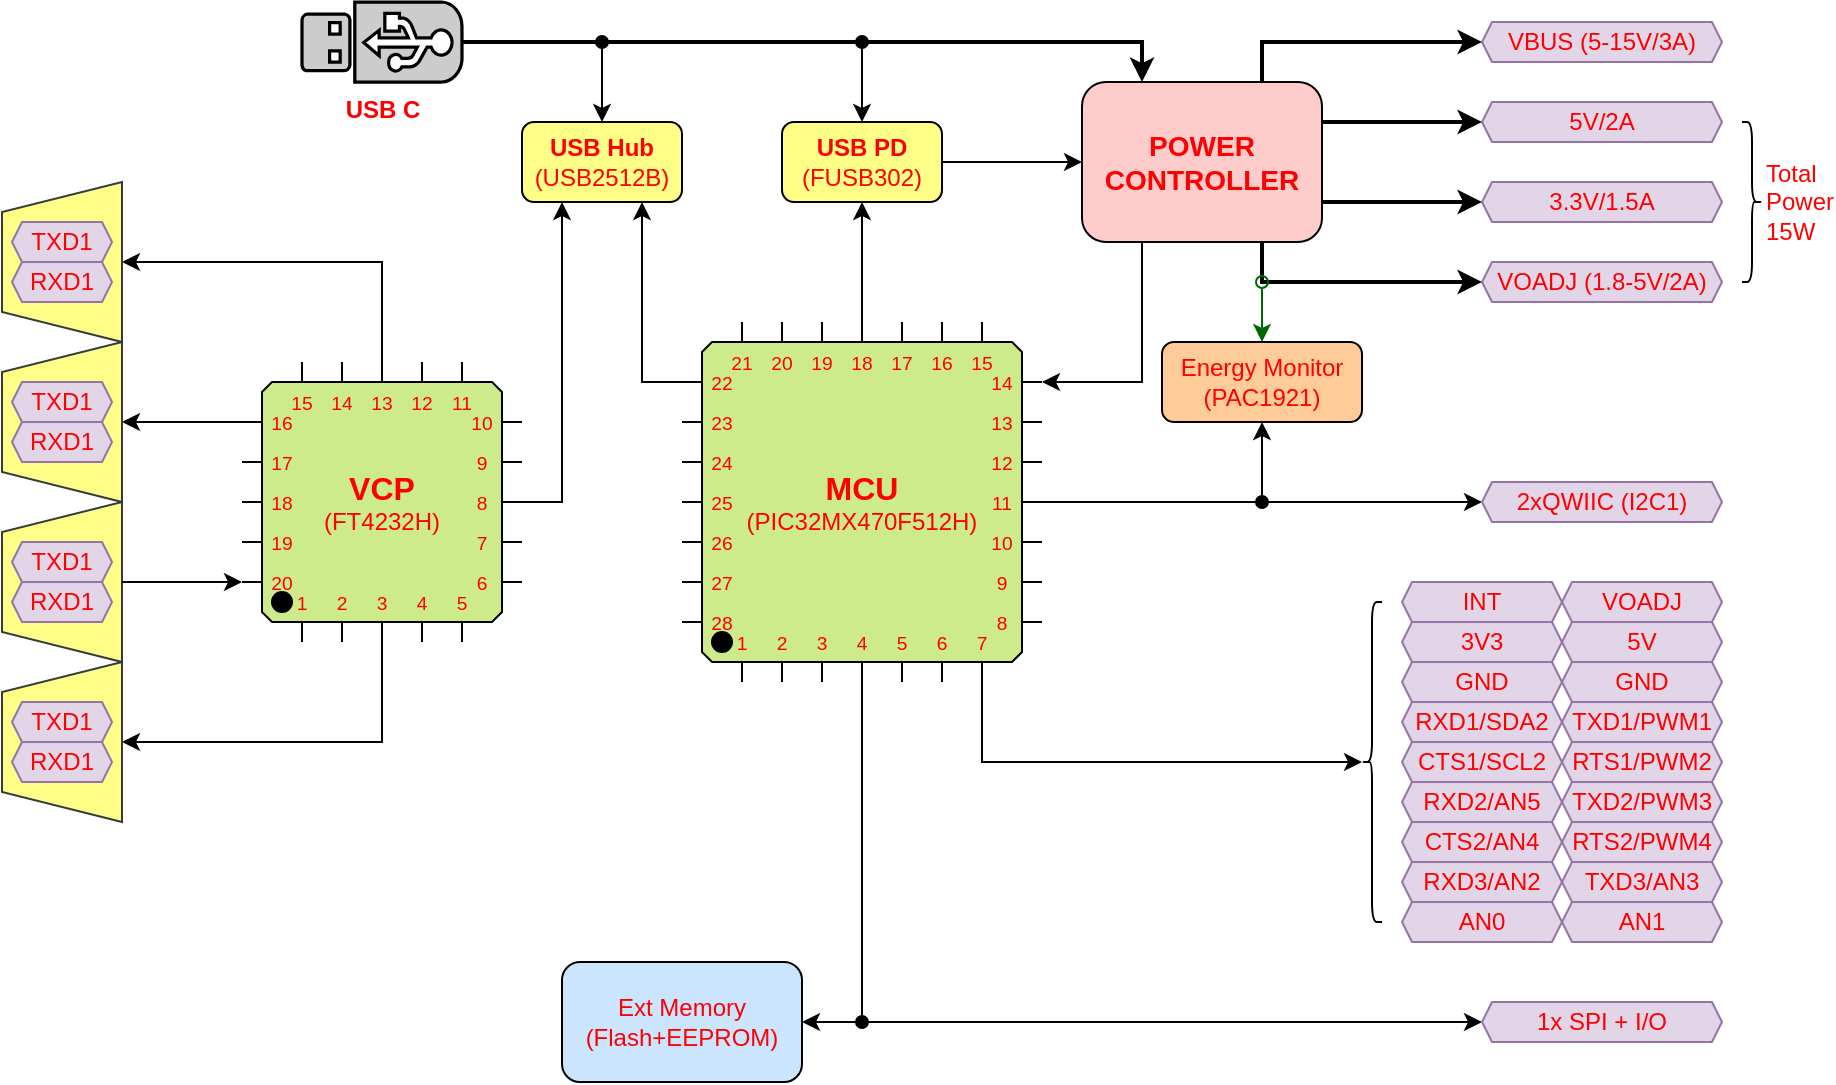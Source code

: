 <mxfile version="21.6.8" type="device" pages="3">
  <diagram name="System" id="qSGI5vX9T-Y0by__h5tI">
    <mxGraphModel dx="2403" dy="794" grid="1" gridSize="5" guides="1" tooltips="1" connect="1" arrows="1" fold="1" page="1" pageScale="1" pageWidth="1169" pageHeight="827" background="#FFFFFF" math="0" shadow="0">
      <root>
        <mxCell id="0" />
        <mxCell id="1" parent="0" />
        <mxCell id="D-X0glP6Ol_jUQsnSdeH-5" style="edgeStyle=orthogonalEdgeStyle;rounded=0;orthogonalLoop=1;jettySize=auto;html=1;entryX=0.25;entryY=0;entryDx=0;entryDy=0;endArrow=classic;endFill=1;fontColor=#FF0000;strokeColor=#000000;strokeWidth=2;" parent="1" source="D-X0glP6Ol_jUQsnSdeH-1" edge="1" target="D-X0glP6Ol_jUQsnSdeH-33">
          <mxGeometry relative="1" as="geometry">
            <mxPoint x="280" y="80" as="targetPoint" />
          </mxGeometry>
        </mxCell>
        <mxCell id="D-X0glP6Ol_jUQsnSdeH-1" value="&lt;b&gt;USB C&lt;/b&gt;" style="fontColor=#FF0000;verticalAlign=top;verticalLabelPosition=bottom;labelPosition=center;align=center;html=1;outlineConnect=0;fillColor=#CCCCCC;strokeColor=#000000;gradientColor=none;gradientDirection=north;strokeWidth=1;shape=mxgraph.networks.usb_stick;direction=north;" parent="1" vertex="1">
          <mxGeometry x="-50" width="80" height="40" as="geometry" />
        </mxCell>
        <mxCell id="D-X0glP6Ol_jUQsnSdeH-10" style="edgeStyle=orthogonalEdgeStyle;rounded=0;orthogonalLoop=1;jettySize=auto;html=1;endArrow=oval;endFill=1;startArrow=classic;startFill=1;exitX=0.5;exitY=0;exitDx=0;exitDy=0;fontColor=#FF0000;strokeColor=#000000;" parent="1" source="D-X0glP6Ol_jUQsnSdeH-2" edge="1">
          <mxGeometry relative="1" as="geometry">
            <mxPoint x="230" y="20" as="targetPoint" />
            <Array as="points">
              <mxPoint x="230" y="30" />
              <mxPoint x="230" y="30" />
            </Array>
          </mxGeometry>
        </mxCell>
        <mxCell id="hkyC3lDtfksnAy7wTGf_-2" style="edgeStyle=orthogonalEdgeStyle;rounded=0;orthogonalLoop=1;jettySize=auto;html=1;entryX=0;entryY=0.5;entryDx=0;entryDy=0;" edge="1" parent="1" source="D-X0glP6Ol_jUQsnSdeH-2" target="D-X0glP6Ol_jUQsnSdeH-33">
          <mxGeometry relative="1" as="geometry" />
        </mxCell>
        <mxCell id="D-X0glP6Ol_jUQsnSdeH-2" value="&lt;b&gt;&lt;font style=&quot;font-size: 12px;&quot;&gt;USB PD&lt;/font&gt;&lt;/b&gt;&lt;br&gt;(FUSB302)" style="rounded=1;whiteSpace=wrap;html=1;fillColor=#ffff88;strokeColor=#000000;fontColor=#FF0000;" parent="1" vertex="1">
          <mxGeometry x="190" y="60" width="80" height="40" as="geometry" />
        </mxCell>
        <mxCell id="cCiMPu_E323t5y1w9NLU-4" style="edgeStyle=orthogonalEdgeStyle;rounded=0;orthogonalLoop=1;jettySize=auto;html=1;exitX=0;exitY=0;exitDx=0;exitDy=30;exitPerimeter=0;entryX=0.75;entryY=1;entryDx=0;entryDy=0;" edge="1" parent="1" source="D-X0glP6Ol_jUQsnSdeH-14" target="hkyC3lDtfksnAy7wTGf_-1">
          <mxGeometry relative="1" as="geometry" />
        </mxCell>
        <mxCell id="cCiMPu_E323t5y1w9NLU-5" style="edgeStyle=orthogonalEdgeStyle;rounded=0;orthogonalLoop=1;jettySize=auto;html=1;" edge="1" parent="1" source="D-X0glP6Ol_jUQsnSdeH-14" target="D-X0glP6Ol_jUQsnSdeH-2">
          <mxGeometry relative="1" as="geometry" />
        </mxCell>
        <mxCell id="cCiMPu_E323t5y1w9NLU-7" style="edgeStyle=orthogonalEdgeStyle;rounded=0;orthogonalLoop=1;jettySize=auto;html=1;entryX=0;entryY=0.5;entryDx=0;entryDy=0;" edge="1" parent="1" source="D-X0glP6Ol_jUQsnSdeH-14" target="D-X0glP6Ol_jUQsnSdeH-48">
          <mxGeometry relative="1" as="geometry" />
        </mxCell>
        <mxCell id="cCiMPu_E323t5y1w9NLU-8" style="edgeStyle=orthogonalEdgeStyle;rounded=0;orthogonalLoop=1;jettySize=auto;html=1;exitX=0;exitY=1;exitDx=150;exitDy=0;exitPerimeter=0;" edge="1" parent="1" source="D-X0glP6Ol_jUQsnSdeH-14" target="D-X0glP6Ol_jUQsnSdeH-80">
          <mxGeometry relative="1" as="geometry" />
        </mxCell>
        <mxCell id="cCiMPu_E323t5y1w9NLU-9" style="edgeStyle=orthogonalEdgeStyle;rounded=0;orthogonalLoop=1;jettySize=auto;html=1;entryX=1;entryY=0.5;entryDx=0;entryDy=0;" edge="1" parent="1" source="D-X0glP6Ol_jUQsnSdeH-14" target="Pbp6uggkxGz0G7fpIY_b-1">
          <mxGeometry relative="1" as="geometry">
            <mxPoint x="285" y="510" as="targetPoint" />
            <Array as="points">
              <mxPoint x="230" y="510" />
            </Array>
          </mxGeometry>
        </mxCell>
        <mxCell id="D-X0glP6Ol_jUQsnSdeH-14" value="&lt;font style=&quot;&quot;&gt;&lt;b style=&quot;font-size: 16px;&quot;&gt;MCU&lt;/b&gt;&lt;br&gt;&lt;font style=&quot;font-size: 12px;&quot;&gt;(PIC32MX470F512H)&lt;/font&gt;&lt;br&gt;&lt;/font&gt;" style="shadow=0;dashed=0;align=center;html=1;strokeWidth=1;shape=mxgraph.electrical.logic_gates.qfp_ic;whiteSpace=wrap;labelNames=a,b,c,d,e,f,g,h,i,j,k,l,m,n,o,p,q,r,s,t,u,v,w,x,y,z,a1,b1,c1,d1,e1,f1,g1,h1,i1,j1,k1,l1,m1,n1;fillColor=#cdeb8b;strokeColor=#000000;fontColor=#FF0000;" parent="1" vertex="1">
          <mxGeometry x="140" y="160" width="180" height="180" as="geometry" />
        </mxCell>
        <mxCell id="D-X0glP6Ol_jUQsnSdeH-19" value="VBUS (5-15V/3A)" style="shape=hexagon;perimeter=hexagonPerimeter2;whiteSpace=wrap;html=1;fixedSize=1;size=5;strokeColor=#9673a6;fillColor=#e1d5e7;fontColor=#FF0000;" parent="1" vertex="1">
          <mxGeometry x="540" y="10" width="120" height="20" as="geometry" />
        </mxCell>
        <mxCell id="D-X0glP6Ol_jUQsnSdeH-20" value="5V/2A" style="shape=hexagon;perimeter=hexagonPerimeter2;whiteSpace=wrap;html=1;fixedSize=1;size=5;strokeColor=#9673a6;fillColor=#e1d5e7;fontColor=#FF0000;" parent="1" vertex="1">
          <mxGeometry x="540" y="50" width="120" height="20" as="geometry" />
        </mxCell>
        <mxCell id="D-X0glP6Ol_jUQsnSdeH-21" value="3.3V/1.5A" style="shape=hexagon;perimeter=hexagonPerimeter2;whiteSpace=wrap;html=1;fixedSize=1;size=5;strokeColor=#9673a6;fillColor=#e1d5e7;fontColor=#FF0000;" parent="1" vertex="1">
          <mxGeometry x="540" y="90" width="120" height="20" as="geometry" />
        </mxCell>
        <mxCell id="D-X0glP6Ol_jUQsnSdeH-22" value="VOADJ (1.8-5V/2A)" style="shape=hexagon;perimeter=hexagonPerimeter2;whiteSpace=wrap;html=1;fixedSize=1;size=5;strokeColor=#9673a6;fillColor=#e1d5e7;fontColor=#FF0000;" parent="1" vertex="1">
          <mxGeometry x="540" y="130" width="120" height="20" as="geometry" />
        </mxCell>
        <mxCell id="D-X0glP6Ol_jUQsnSdeH-35" style="edgeStyle=orthogonalEdgeStyle;rounded=0;orthogonalLoop=1;jettySize=auto;html=1;exitX=1;exitY=0.25;exitDx=0;exitDy=0;entryX=0;entryY=0.5;entryDx=0;entryDy=0;fontColor=#FF0000;strokeColor=#000000;strokeWidth=2;" parent="1" source="D-X0glP6Ol_jUQsnSdeH-33" target="D-X0glP6Ol_jUQsnSdeH-20" edge="1">
          <mxGeometry relative="1" as="geometry" />
        </mxCell>
        <mxCell id="D-X0glP6Ol_jUQsnSdeH-36" style="edgeStyle=orthogonalEdgeStyle;rounded=0;orthogonalLoop=1;jettySize=auto;html=1;exitX=1;exitY=0.75;exitDx=0;exitDy=0;entryX=0;entryY=0.5;entryDx=0;entryDy=0;fontColor=#FF0000;strokeColor=#000000;strokeWidth=2;" parent="1" source="D-X0glP6Ol_jUQsnSdeH-33" target="D-X0glP6Ol_jUQsnSdeH-21" edge="1">
          <mxGeometry relative="1" as="geometry" />
        </mxCell>
        <mxCell id="D-X0glP6Ol_jUQsnSdeH-40" style="edgeStyle=orthogonalEdgeStyle;rounded=0;orthogonalLoop=1;jettySize=auto;html=1;exitX=0.75;exitY=0;exitDx=0;exitDy=0;entryX=0;entryY=0.5;entryDx=0;entryDy=0;fontColor=#FF0000;strokeColor=#000000;strokeWidth=2;" parent="1" source="D-X0glP6Ol_jUQsnSdeH-33" target="D-X0glP6Ol_jUQsnSdeH-19" edge="1">
          <mxGeometry relative="1" as="geometry" />
        </mxCell>
        <mxCell id="D-X0glP6Ol_jUQsnSdeH-41" style="edgeStyle=orthogonalEdgeStyle;rounded=0;orthogonalLoop=1;jettySize=auto;html=1;exitX=0.75;exitY=1;exitDx=0;exitDy=0;entryX=0;entryY=0.5;entryDx=0;entryDy=0;fontColor=#FF0000;strokeColor=#000000;strokeWidth=2;" parent="1" source="D-X0glP6Ol_jUQsnSdeH-33" target="D-X0glP6Ol_jUQsnSdeH-22" edge="1">
          <mxGeometry relative="1" as="geometry" />
        </mxCell>
        <mxCell id="cCiMPu_E323t5y1w9NLU-6" style="edgeStyle=orthogonalEdgeStyle;rounded=0;orthogonalLoop=1;jettySize=auto;html=1;exitX=0.25;exitY=1;exitDx=0;exitDy=0;entryX=1;entryY=0;entryDx=0;entryDy=30;entryPerimeter=0;" edge="1" parent="1" source="D-X0glP6Ol_jUQsnSdeH-33" target="D-X0glP6Ol_jUQsnSdeH-14">
          <mxGeometry relative="1" as="geometry" />
        </mxCell>
        <mxCell id="D-X0glP6Ol_jUQsnSdeH-33" value="POWER CONTROLLER" style="rounded=1;whiteSpace=wrap;html=1;fillColor=#ffcccc;strokeColor=#000000;fontColor=#FF0000;fontSize=14;fontStyle=1" parent="1" vertex="1">
          <mxGeometry x="340" y="40" width="120" height="80" as="geometry" />
        </mxCell>
        <mxCell id="D-X0glP6Ol_jUQsnSdeH-39" value="Total Power 15W" style="shape=curlyBracket;whiteSpace=wrap;html=1;rounded=1;flipH=1;labelPosition=right;verticalLabelPosition=middle;align=left;verticalAlign=middle;strokeColor=#000000;fillColor=#e1d5e7;fontColor=#FF0000;" parent="1" vertex="1">
          <mxGeometry x="670" y="60" width="10" height="80" as="geometry" />
        </mxCell>
        <mxCell id="D-X0glP6Ol_jUQsnSdeH-48" value="2xQWIIC (I2C1)" style="shape=hexagon;perimeter=hexagonPerimeter2;whiteSpace=wrap;html=1;fixedSize=1;size=5;strokeColor=#9673a6;fillColor=#e1d5e7;fontColor=#FF0000;" parent="1" vertex="1">
          <mxGeometry x="540" y="240" width="120" height="20" as="geometry" />
        </mxCell>
        <mxCell id="D-X0glP6Ol_jUQsnSdeH-54" value="CTS1/SCL2" style="shape=hexagon;perimeter=hexagonPerimeter2;whiteSpace=wrap;html=1;fixedSize=1;size=5;strokeColor=#9673a6;fillColor=#e1d5e7;fontColor=#FF0000;" parent="1" vertex="1">
          <mxGeometry x="500" y="370" width="80" height="20" as="geometry" />
        </mxCell>
        <mxCell id="D-X0glP6Ol_jUQsnSdeH-55" value="RXD1/SDA2" style="shape=hexagon;perimeter=hexagonPerimeter2;whiteSpace=wrap;html=1;fixedSize=1;size=5;strokeColor=#9673a6;fillColor=#e1d5e7;fontColor=#FF0000;" parent="1" vertex="1">
          <mxGeometry x="500" y="350" width="80" height="20" as="geometry" />
        </mxCell>
        <mxCell id="D-X0glP6Ol_jUQsnSdeH-56" value="INT" style="shape=hexagon;perimeter=hexagonPerimeter2;whiteSpace=wrap;html=1;fixedSize=1;size=5;strokeColor=#9673a6;fillColor=#e1d5e7;fontColor=#FF0000;" parent="1" vertex="1">
          <mxGeometry x="500" y="290" width="80" height="20" as="geometry" />
        </mxCell>
        <mxCell id="D-X0glP6Ol_jUQsnSdeH-59" value="RXD2/AN5" style="shape=hexagon;perimeter=hexagonPerimeter2;whiteSpace=wrap;html=1;fixedSize=1;size=5;strokeColor=#9673a6;fillColor=#e1d5e7;fontColor=#FF0000;" parent="1" vertex="1">
          <mxGeometry x="500" y="390" width="80" height="20" as="geometry" />
        </mxCell>
        <mxCell id="D-X0glP6Ol_jUQsnSdeH-60" value="CTS2/AN4" style="shape=hexagon;perimeter=hexagonPerimeter2;whiteSpace=wrap;html=1;fixedSize=1;size=5;strokeColor=#9673a6;fillColor=#e1d5e7;fontColor=#FF0000;" parent="1" vertex="1">
          <mxGeometry x="500" y="410" width="80" height="20" as="geometry" />
        </mxCell>
        <mxCell id="D-X0glP6Ol_jUQsnSdeH-61" value="RXD3/AN2" style="shape=hexagon;perimeter=hexagonPerimeter2;whiteSpace=wrap;html=1;fixedSize=1;size=5;strokeColor=#9673a6;fillColor=#e1d5e7;fontColor=#FF0000;" parent="1" vertex="1">
          <mxGeometry x="500" y="430" width="80" height="20" as="geometry" />
        </mxCell>
        <mxCell id="D-X0glP6Ol_jUQsnSdeH-62" value="VOADJ" style="shape=hexagon;perimeter=hexagonPerimeter2;whiteSpace=wrap;html=1;fixedSize=1;size=5;strokeColor=#9673a6;fillColor=#e1d5e7;fontColor=#FF0000;" parent="1" vertex="1">
          <mxGeometry x="580" y="290" width="80" height="20" as="geometry" />
        </mxCell>
        <mxCell id="D-X0glP6Ol_jUQsnSdeH-63" value="5V" style="shape=hexagon;perimeter=hexagonPerimeter2;whiteSpace=wrap;html=1;fixedSize=1;size=5;strokeColor=#9673a6;fillColor=#e1d5e7;fontColor=#FF0000;" parent="1" vertex="1">
          <mxGeometry x="580" y="310" width="80" height="20" as="geometry" />
        </mxCell>
        <mxCell id="D-X0glP6Ol_jUQsnSdeH-64" value="GND" style="shape=hexagon;perimeter=hexagonPerimeter2;whiteSpace=wrap;html=1;fixedSize=1;size=5;strokeColor=#9673a6;fillColor=#e1d5e7;fontColor=#FF0000;" parent="1" vertex="1">
          <mxGeometry x="580" y="330" width="80" height="20" as="geometry" />
        </mxCell>
        <mxCell id="D-X0glP6Ol_jUQsnSdeH-65" value="TXD1/PWM1" style="shape=hexagon;perimeter=hexagonPerimeter2;whiteSpace=wrap;html=1;fixedSize=1;size=5;strokeColor=#9673a6;fillColor=#e1d5e7;fontColor=#FF0000;" parent="1" vertex="1">
          <mxGeometry x="580" y="350" width="80" height="20" as="geometry" />
        </mxCell>
        <mxCell id="D-X0glP6Ol_jUQsnSdeH-66" value="RTS1/PWM2" style="shape=hexagon;perimeter=hexagonPerimeter2;whiteSpace=wrap;html=1;fixedSize=1;size=5;strokeColor=#9673a6;fillColor=#e1d5e7;fontColor=#FF0000;" parent="1" vertex="1">
          <mxGeometry x="580" y="370" width="80" height="20" as="geometry" />
        </mxCell>
        <mxCell id="D-X0glP6Ol_jUQsnSdeH-70" value="3V3" style="shape=hexagon;perimeter=hexagonPerimeter2;whiteSpace=wrap;html=1;fixedSize=1;size=5;strokeColor=#9673a6;fillColor=#e1d5e7;fontColor=#FF0000;" parent="1" vertex="1">
          <mxGeometry x="500" y="310" width="80" height="20" as="geometry" />
        </mxCell>
        <mxCell id="D-X0glP6Ol_jUQsnSdeH-71" value="GND" style="shape=hexagon;perimeter=hexagonPerimeter2;whiteSpace=wrap;html=1;fixedSize=1;size=5;strokeColor=#9673a6;fillColor=#e1d5e7;fontColor=#FF0000;" parent="1" vertex="1">
          <mxGeometry x="500" y="330" width="80" height="20" as="geometry" />
        </mxCell>
        <mxCell id="D-X0glP6Ol_jUQsnSdeH-73" value="TXD2/PWM3" style="shape=hexagon;perimeter=hexagonPerimeter2;whiteSpace=wrap;html=1;fixedSize=1;size=5;strokeColor=#9673a6;fillColor=#e1d5e7;fontColor=#FF0000;" parent="1" vertex="1">
          <mxGeometry x="580" y="390" width="80" height="20" as="geometry" />
        </mxCell>
        <mxCell id="D-X0glP6Ol_jUQsnSdeH-74" value="RTS2/PWM4" style="shape=hexagon;perimeter=hexagonPerimeter2;whiteSpace=wrap;html=1;fixedSize=1;size=5;strokeColor=#9673a6;fillColor=#e1d5e7;fontColor=#FF0000;" parent="1" vertex="1">
          <mxGeometry x="580" y="410" width="80" height="20" as="geometry" />
        </mxCell>
        <mxCell id="D-X0glP6Ol_jUQsnSdeH-75" value="TXD3/AN3" style="shape=hexagon;perimeter=hexagonPerimeter2;whiteSpace=wrap;html=1;fixedSize=1;size=5;strokeColor=#9673a6;fillColor=#e1d5e7;fontColor=#FF0000;" parent="1" vertex="1">
          <mxGeometry x="580" y="430" width="80" height="20" as="geometry" />
        </mxCell>
        <mxCell id="D-X0glP6Ol_jUQsnSdeH-76" value="AN0" style="shape=hexagon;perimeter=hexagonPerimeter2;whiteSpace=wrap;html=1;fixedSize=1;size=5;strokeColor=#9673a6;fillColor=#e1d5e7;fontColor=#FF0000;" parent="1" vertex="1">
          <mxGeometry x="500" y="450" width="80" height="20" as="geometry" />
        </mxCell>
        <mxCell id="D-X0glP6Ol_jUQsnSdeH-77" value="AN1" style="shape=hexagon;perimeter=hexagonPerimeter2;whiteSpace=wrap;html=1;fixedSize=1;size=5;strokeColor=#9673a6;fillColor=#e1d5e7;fontColor=#FF0000;" parent="1" vertex="1">
          <mxGeometry x="580" y="450" width="80" height="20" as="geometry" />
        </mxCell>
        <mxCell id="D-X0glP6Ol_jUQsnSdeH-80" value="" style="shape=curlyBracket;whiteSpace=wrap;html=1;rounded=1;flipH=0;labelPosition=right;verticalLabelPosition=middle;align=left;verticalAlign=middle;fontColor=#FF0000;strokeColor=#000000;" parent="1" vertex="1">
          <mxGeometry x="480" y="300" width="10" height="160" as="geometry" />
        </mxCell>
        <mxCell id="D-X0glP6Ol_jUQsnSdeH-85" style="edgeStyle=orthogonalEdgeStyle;rounded=0;orthogonalLoop=1;jettySize=auto;html=1;endArrow=oval;endFill=1;startArrow=classic;startFill=1;fontColor=#FF0000;strokeColor=#000000;" parent="1" source="D-X0glP6Ol_jUQsnSdeH-84" edge="1">
          <mxGeometry relative="1" as="geometry">
            <mxPoint x="430" y="250" as="targetPoint" />
          </mxGeometry>
        </mxCell>
        <mxCell id="D-X0glP6Ol_jUQsnSdeH-86" style="edgeStyle=orthogonalEdgeStyle;rounded=0;orthogonalLoop=1;jettySize=auto;html=1;exitX=0.5;exitY=0;exitDx=0;exitDy=0;endArrow=oval;endFill=0;startArrow=classic;startFill=1;fontColor=#FF0000;strokeColor=#006600;" parent="1" source="D-X0glP6Ol_jUQsnSdeH-84" edge="1">
          <mxGeometry relative="1" as="geometry">
            <mxPoint x="430" y="140" as="targetPoint" />
            <Array as="points">
              <mxPoint x="430" y="140" />
            </Array>
          </mxGeometry>
        </mxCell>
        <mxCell id="D-X0glP6Ol_jUQsnSdeH-84" value="Energy Monitor&lt;br&gt;(PAC1921)" style="rounded=1;whiteSpace=wrap;html=1;fillColor=#ffcc99;strokeColor=#000000;fontColor=#FF0000;" parent="1" vertex="1">
          <mxGeometry x="380" y="170" width="100" height="40" as="geometry" />
        </mxCell>
        <mxCell id="Pbp6uggkxGz0G7fpIY_b-1" value="Ext Memory&lt;br&gt;(Flash+EEPROM)" style="rounded=1;whiteSpace=wrap;html=1;fillColor=#cce5ff;strokeColor=#000000;fontColor=#FF0000;" parent="1" vertex="1">
          <mxGeometry x="80" y="480" width="120" height="60" as="geometry" />
        </mxCell>
        <mxCell id="Pbp6uggkxGz0G7fpIY_b-4" style="edgeStyle=orthogonalEdgeStyle;rounded=0;orthogonalLoop=1;jettySize=auto;html=1;strokeColor=#000000;startArrow=classic;startFill=1;endArrow=oval;endFill=1;" parent="1" source="Pbp6uggkxGz0G7fpIY_b-2" edge="1">
          <mxGeometry relative="1" as="geometry">
            <mxPoint x="230" y="510" as="targetPoint" />
          </mxGeometry>
        </mxCell>
        <mxCell id="Pbp6uggkxGz0G7fpIY_b-2" value="1x SPI + I/O" style="shape=hexagon;perimeter=hexagonPerimeter2;whiteSpace=wrap;html=1;fixedSize=1;size=5;strokeColor=#9673a6;fillColor=#e1d5e7;fontColor=#FF0000;" parent="1" vertex="1">
          <mxGeometry x="540" y="500" width="120" height="20" as="geometry" />
        </mxCell>
        <mxCell id="hkyC3lDtfksnAy7wTGf_-3" style="edgeStyle=orthogonalEdgeStyle;rounded=0;orthogonalLoop=1;jettySize=auto;html=1;startArrow=classic;startFill=1;endArrow=oval;endFill=1;" edge="1" parent="1" source="hkyC3lDtfksnAy7wTGf_-1">
          <mxGeometry relative="1" as="geometry">
            <mxPoint x="100" y="20" as="targetPoint" />
          </mxGeometry>
        </mxCell>
        <mxCell id="hkyC3lDtfksnAy7wTGf_-1" value="&lt;b&gt;USB Hub&lt;/b&gt;&lt;br&gt;(USB2512B)" style="rounded=1;whiteSpace=wrap;html=1;fillColor=#ffff88;strokeColor=#000000;fontColor=#FF0000;" vertex="1" parent="1">
          <mxGeometry x="60" y="60" width="80" height="40" as="geometry" />
        </mxCell>
        <mxCell id="cCiMPu_E323t5y1w9NLU-29" style="edgeStyle=orthogonalEdgeStyle;rounded=0;orthogonalLoop=1;jettySize=auto;html=1;entryX=0.25;entryY=1;entryDx=0;entryDy=0;" edge="1" parent="1" source="hkyC3lDtfksnAy7wTGf_-5" target="hkyC3lDtfksnAy7wTGf_-1">
          <mxGeometry relative="1" as="geometry">
            <Array as="points">
              <mxPoint x="80" y="250" />
            </Array>
          </mxGeometry>
        </mxCell>
        <mxCell id="cCiMPu_E323t5y1w9NLU-31" style="edgeStyle=orthogonalEdgeStyle;rounded=0;orthogonalLoop=1;jettySize=auto;html=1;exitX=0;exitY=0;exitDx=0;exitDy=30;exitPerimeter=0;entryX=0.5;entryY=1;entryDx=0;entryDy=0;" edge="1" parent="1" source="hkyC3lDtfksnAy7wTGf_-5" target="cCiMPu_E323t5y1w9NLU-18">
          <mxGeometry relative="1" as="geometry" />
        </mxCell>
        <mxCell id="cCiMPu_E323t5y1w9NLU-32" style="edgeStyle=orthogonalEdgeStyle;rounded=0;orthogonalLoop=1;jettySize=auto;html=1;exitX=0;exitY=0;exitDx=70;exitDy=0;exitPerimeter=0;entryX=0.5;entryY=1;entryDx=0;entryDy=0;" edge="1" parent="1" source="hkyC3lDtfksnAy7wTGf_-5" target="cCiMPu_E323t5y1w9NLU-14">
          <mxGeometry relative="1" as="geometry" />
        </mxCell>
        <mxCell id="cCiMPu_E323t5y1w9NLU-33" style="edgeStyle=orthogonalEdgeStyle;rounded=0;orthogonalLoop=1;jettySize=auto;html=1;exitX=0;exitY=1;exitDx=70;exitDy=0;exitPerimeter=0;entryX=0.5;entryY=1;entryDx=0;entryDy=0;" edge="1" parent="1" source="hkyC3lDtfksnAy7wTGf_-5" target="cCiMPu_E323t5y1w9NLU-26">
          <mxGeometry relative="1" as="geometry" />
        </mxCell>
        <mxCell id="hkyC3lDtfksnAy7wTGf_-5" value="&lt;font style=&quot;&quot;&gt;&lt;b style=&quot;font-size: 16px;&quot;&gt;VCP&lt;/b&gt;&lt;br&gt;&lt;font style=&quot;font-size: 12px;&quot;&gt;(FT4232H)&lt;/font&gt;&lt;br&gt;&lt;/font&gt;" style="shadow=0;dashed=0;align=center;html=1;strokeWidth=1;shape=mxgraph.electrical.logic_gates.qfp_ic;whiteSpace=wrap;labelNames=a,b,c,d,e,f,g,h,i,j,k,l,m,n,o,p,q,r,s,t,u,v,w,x,y,z,a1,b1,c1,d1,e1,f1,g1,h1,i1,j1,k1,l1,m1,n1;fillColor=#cdeb8b;strokeColor=#000000;fontColor=#FF0000;" vertex="1" parent="1">
          <mxGeometry x="-80" y="180" width="140" height="140" as="geometry" />
        </mxCell>
        <mxCell id="cCiMPu_E323t5y1w9NLU-16" value="" style="group" vertex="1" connectable="0" parent="1">
          <mxGeometry x="-200" y="90" width="60" height="80" as="geometry" />
        </mxCell>
        <mxCell id="cCiMPu_E323t5y1w9NLU-14" value="" style="shape=trapezoid;perimeter=trapezoidPerimeter;whiteSpace=wrap;html=1;fixedSize=1;direction=north;size=15.0;fillColor=#ffff88;strokeColor=#36393d;" vertex="1" parent="cCiMPu_E323t5y1w9NLU-16">
          <mxGeometry width="60" height="80" as="geometry" />
        </mxCell>
        <mxCell id="cCiMPu_E323t5y1w9NLU-10" value="TXD1" style="shape=hexagon;perimeter=hexagonPerimeter2;whiteSpace=wrap;html=1;fixedSize=1;size=5;strokeColor=#9673a6;fillColor=#e1d5e7;fontColor=#FF0000;" vertex="1" parent="cCiMPu_E323t5y1w9NLU-16">
          <mxGeometry x="5" y="20" width="50" height="20" as="geometry" />
        </mxCell>
        <mxCell id="cCiMPu_E323t5y1w9NLU-11" value="RXD1" style="shape=hexagon;perimeter=hexagonPerimeter2;whiteSpace=wrap;html=1;fixedSize=1;size=5;strokeColor=#9673a6;fillColor=#e1d5e7;fontColor=#FF0000;" vertex="1" parent="cCiMPu_E323t5y1w9NLU-16">
          <mxGeometry x="5" y="40" width="50" height="20" as="geometry" />
        </mxCell>
        <mxCell id="cCiMPu_E323t5y1w9NLU-17" value="" style="group" vertex="1" connectable="0" parent="1">
          <mxGeometry x="-200" y="170" width="60" height="80" as="geometry" />
        </mxCell>
        <mxCell id="cCiMPu_E323t5y1w9NLU-18" value="" style="shape=trapezoid;perimeter=trapezoidPerimeter;whiteSpace=wrap;html=1;fixedSize=1;direction=north;size=15.0;fillColor=#ffff88;strokeColor=#36393d;" vertex="1" parent="cCiMPu_E323t5y1w9NLU-17">
          <mxGeometry width="60" height="80" as="geometry" />
        </mxCell>
        <mxCell id="cCiMPu_E323t5y1w9NLU-19" value="TXD1" style="shape=hexagon;perimeter=hexagonPerimeter2;whiteSpace=wrap;html=1;fixedSize=1;size=5;strokeColor=#9673a6;fillColor=#e1d5e7;fontColor=#FF0000;" vertex="1" parent="cCiMPu_E323t5y1w9NLU-17">
          <mxGeometry x="5" y="20" width="50" height="20" as="geometry" />
        </mxCell>
        <mxCell id="cCiMPu_E323t5y1w9NLU-20" value="RXD1" style="shape=hexagon;perimeter=hexagonPerimeter2;whiteSpace=wrap;html=1;fixedSize=1;size=5;strokeColor=#9673a6;fillColor=#e1d5e7;fontColor=#FF0000;" vertex="1" parent="cCiMPu_E323t5y1w9NLU-17">
          <mxGeometry x="5" y="40" width="50" height="20" as="geometry" />
        </mxCell>
        <mxCell id="cCiMPu_E323t5y1w9NLU-21" value="" style="group" vertex="1" connectable="0" parent="1">
          <mxGeometry x="-200" y="250" width="60" height="80" as="geometry" />
        </mxCell>
        <mxCell id="cCiMPu_E323t5y1w9NLU-22" value="" style="shape=trapezoid;perimeter=trapezoidPerimeter;whiteSpace=wrap;html=1;fixedSize=1;direction=north;size=15.0;fillColor=#ffff88;strokeColor=#36393d;" vertex="1" parent="cCiMPu_E323t5y1w9NLU-21">
          <mxGeometry width="60" height="80" as="geometry" />
        </mxCell>
        <mxCell id="cCiMPu_E323t5y1w9NLU-23" value="TXD1" style="shape=hexagon;perimeter=hexagonPerimeter2;whiteSpace=wrap;html=1;fixedSize=1;size=5;strokeColor=#9673a6;fillColor=#e1d5e7;fontColor=#FF0000;" vertex="1" parent="cCiMPu_E323t5y1w9NLU-21">
          <mxGeometry x="5" y="20" width="50" height="20" as="geometry" />
        </mxCell>
        <mxCell id="cCiMPu_E323t5y1w9NLU-24" value="RXD1" style="shape=hexagon;perimeter=hexagonPerimeter2;whiteSpace=wrap;html=1;fixedSize=1;size=5;strokeColor=#9673a6;fillColor=#e1d5e7;fontColor=#FF0000;" vertex="1" parent="cCiMPu_E323t5y1w9NLU-21">
          <mxGeometry x="5" y="40" width="50" height="20" as="geometry" />
        </mxCell>
        <mxCell id="cCiMPu_E323t5y1w9NLU-25" value="" style="group" vertex="1" connectable="0" parent="1">
          <mxGeometry x="-200" y="330" width="60" height="80" as="geometry" />
        </mxCell>
        <mxCell id="cCiMPu_E323t5y1w9NLU-26" value="" style="shape=trapezoid;perimeter=trapezoidPerimeter;whiteSpace=wrap;html=1;fixedSize=1;direction=north;size=15.0;fillColor=#ffff88;strokeColor=#36393d;" vertex="1" parent="cCiMPu_E323t5y1w9NLU-25">
          <mxGeometry width="60" height="80" as="geometry" />
        </mxCell>
        <mxCell id="cCiMPu_E323t5y1w9NLU-27" value="TXD1" style="shape=hexagon;perimeter=hexagonPerimeter2;whiteSpace=wrap;html=1;fixedSize=1;size=5;strokeColor=#9673a6;fillColor=#e1d5e7;fontColor=#FF0000;" vertex="1" parent="cCiMPu_E323t5y1w9NLU-25">
          <mxGeometry x="5" y="20" width="50" height="20" as="geometry" />
        </mxCell>
        <mxCell id="cCiMPu_E323t5y1w9NLU-28" value="RXD1" style="shape=hexagon;perimeter=hexagonPerimeter2;whiteSpace=wrap;html=1;fixedSize=1;size=5;strokeColor=#9673a6;fillColor=#e1d5e7;fontColor=#FF0000;" vertex="1" parent="cCiMPu_E323t5y1w9NLU-25">
          <mxGeometry x="5" y="40" width="50" height="20" as="geometry" />
        </mxCell>
        <mxCell id="cCiMPu_E323t5y1w9NLU-30" style="edgeStyle=orthogonalEdgeStyle;rounded=0;orthogonalLoop=1;jettySize=auto;html=1;entryX=0;entryY=0;entryDx=0;entryDy=110;entryPerimeter=0;" edge="1" parent="1" source="cCiMPu_E323t5y1w9NLU-22" target="hkyC3lDtfksnAy7wTGf_-5">
          <mxGeometry relative="1" as="geometry" />
        </mxCell>
      </root>
    </mxGraphModel>
  </diagram>
  <diagram id="RpqkZM3jlZcwitz9puK7" name="PowerController">
    <mxGraphModel dx="596" dy="383" grid="1" gridSize="10" guides="1" tooltips="1" connect="1" arrows="1" fold="1" page="1" pageScale="1" pageWidth="1169" pageHeight="827" math="0" shadow="0">
      <root>
        <mxCell id="0" />
        <mxCell id="1" parent="0" />
        <mxCell id="3vWOfZiQMAe6VrGXX-TI-7" style="edgeStyle=orthogonalEdgeStyle;rounded=0;orthogonalLoop=1;jettySize=auto;html=1;entryX=0;entryY=0.5;entryDx=0;entryDy=0;" edge="1" parent="1" source="3vWOfZiQMAe6VrGXX-TI-1" target="3vWOfZiQMAe6VrGXX-TI-5">
          <mxGeometry relative="1" as="geometry" />
        </mxCell>
        <mxCell id="3vWOfZiQMAe6VrGXX-TI-1" value="VBUS" style="shape=hexagon;perimeter=hexagonPerimeter2;whiteSpace=wrap;html=1;fixedSize=1;size=5;strokeColor=#9673a6;fillColor=#e1d5e7;fontColor=#FF0000;" vertex="1" parent="1">
          <mxGeometry x="100" y="40" width="80" height="20" as="geometry" />
        </mxCell>
        <mxCell id="3vWOfZiQMAe6VrGXX-TI-12" style="edgeStyle=orthogonalEdgeStyle;shape=connector;rounded=0;orthogonalLoop=1;jettySize=auto;html=1;entryX=1;entryY=0.5;entryDx=0;entryDy=0;labelBackgroundColor=default;strokeColor=default;fontFamily=Helvetica;fontSize=11;fontColor=default;startArrow=classic;startFill=1;endArrow=none;endFill=0;" edge="1" parent="1" source="3vWOfZiQMAe6VrGXX-TI-2" target="3vWOfZiQMAe6VrGXX-TI-6">
          <mxGeometry relative="1" as="geometry" />
        </mxCell>
        <mxCell id="3vWOfZiQMAe6VrGXX-TI-2" value="5V" style="shape=hexagon;perimeter=hexagonPerimeter2;whiteSpace=wrap;html=1;fixedSize=1;size=5;strokeColor=#9673a6;fillColor=#e1d5e7;fontColor=#FF0000;" vertex="1" parent="1">
          <mxGeometry x="440" y="90" width="80" height="20" as="geometry" />
        </mxCell>
        <mxCell id="3vWOfZiQMAe6VrGXX-TI-15" style="edgeStyle=orthogonalEdgeStyle;shape=connector;rounded=0;orthogonalLoop=1;jettySize=auto;html=1;entryX=1;entryY=0.5;entryDx=0;entryDy=0;labelBackgroundColor=default;strokeColor=default;fontFamily=Helvetica;fontSize=11;fontColor=default;startArrow=classic;startFill=1;endArrow=none;endFill=0;" edge="1" parent="1" source="3vWOfZiQMAe6VrGXX-TI-3" target="3vWOfZiQMAe6VrGXX-TI-13">
          <mxGeometry relative="1" as="geometry" />
        </mxCell>
        <mxCell id="3vWOfZiQMAe6VrGXX-TI-3" value="3V3" style="shape=hexagon;perimeter=hexagonPerimeter2;whiteSpace=wrap;html=1;fixedSize=1;size=5;strokeColor=#9673a6;fillColor=#e1d5e7;fontColor=#FF0000;" vertex="1" parent="1">
          <mxGeometry x="440" y="150" width="80" height="20" as="geometry" />
        </mxCell>
        <mxCell id="3vWOfZiQMAe6VrGXX-TI-4" value="VADJ" style="shape=hexagon;perimeter=hexagonPerimeter2;whiteSpace=wrap;html=1;fixedSize=1;size=5;strokeColor=#9673a6;fillColor=#e1d5e7;fontColor=#FF0000;" vertex="1" parent="1">
          <mxGeometry x="440" y="40" width="80" height="20" as="geometry" />
        </mxCell>
        <mxCell id="3vWOfZiQMAe6VrGXX-TI-8" style="edgeStyle=orthogonalEdgeStyle;rounded=0;orthogonalLoop=1;jettySize=auto;html=1;entryX=0;entryY=0.5;entryDx=0;entryDy=0;" edge="1" parent="1" source="3vWOfZiQMAe6VrGXX-TI-5" target="3vWOfZiQMAe6VrGXX-TI-4">
          <mxGeometry relative="1" as="geometry" />
        </mxCell>
        <mxCell id="3vWOfZiQMAe6VrGXX-TI-5" value="Buck-Boost" style="rounded=1;whiteSpace=wrap;html=1;" vertex="1" parent="1">
          <mxGeometry x="240" y="30" width="80" height="40" as="geometry" />
        </mxCell>
        <mxCell id="3vWOfZiQMAe6VrGXX-TI-10" style="edgeStyle=orthogonalEdgeStyle;rounded=0;orthogonalLoop=1;jettySize=auto;html=1;endArrow=oval;endFill=1;startArrow=classic;startFill=1;" edge="1" parent="1" source="3vWOfZiQMAe6VrGXX-TI-6">
          <mxGeometry relative="1" as="geometry">
            <mxPoint x="200" y="50" as="targetPoint" />
          </mxGeometry>
        </mxCell>
        <mxCell id="3vWOfZiQMAe6VrGXX-TI-6" value="Buck" style="rounded=1;whiteSpace=wrap;html=1;" vertex="1" parent="1">
          <mxGeometry x="240" y="80" width="80" height="40" as="geometry" />
        </mxCell>
        <mxCell id="3vWOfZiQMAe6VrGXX-TI-16" style="edgeStyle=orthogonalEdgeStyle;shape=connector;rounded=0;orthogonalLoop=1;jettySize=auto;html=1;labelBackgroundColor=default;strokeColor=default;fontFamily=Helvetica;fontSize=11;fontColor=default;startArrow=classic;startFill=1;endArrow=oval;endFill=1;" edge="1" parent="1" source="3vWOfZiQMAe6VrGXX-TI-13">
          <mxGeometry relative="1" as="geometry">
            <mxPoint x="360" y="100" as="targetPoint" />
          </mxGeometry>
        </mxCell>
        <mxCell id="3vWOfZiQMAe6VrGXX-TI-13" value="LDO" style="rounded=1;whiteSpace=wrap;html=1;" vertex="1" parent="1">
          <mxGeometry x="320" y="140" width="80" height="40" as="geometry" />
        </mxCell>
      </root>
    </mxGraphModel>
  </diagram>
  <diagram id="R0sNHILzgL_UnGkFOOSZ" name="Layout">
    <mxGraphModel dx="494" dy="318" grid="1" gridSize="10" guides="1" tooltips="1" connect="1" arrows="1" fold="1" page="1" pageScale="1" pageWidth="1169" pageHeight="827" math="0" shadow="0">
      <root>
        <mxCell id="0" />
        <mxCell id="1" parent="0" />
        <mxCell id="nWmGmt8XI5EtEpW8-sgY-1" value="" style="rounded=1;whiteSpace=wrap;html=1;fontFamily=Helvetica;fontSize=11;fontColor=default;arcSize=6;" vertex="1" parent="1">
          <mxGeometry x="160" y="80" width="320" height="200" as="geometry" />
        </mxCell>
        <mxCell id="nWmGmt8XI5EtEpW8-sgY-2" value="USB C" style="rounded=1;whiteSpace=wrap;html=1;fontFamily=Helvetica;fontSize=11;fontColor=default;" vertex="1" parent="1">
          <mxGeometry x="400" y="240" width="80" height="40" as="geometry" />
        </mxCell>
        <mxCell id="nWmGmt8XI5EtEpW8-sgY-3" value="MCU&lt;br&gt;Debugger" style="rounded=1;whiteSpace=wrap;html=1;fontFamily=Helvetica;fontSize=11;fontColor=default;" vertex="1" parent="1">
          <mxGeometry x="400" y="150" width="80" height="40" as="geometry" />
        </mxCell>
        <mxCell id="nWmGmt8XI5EtEpW8-sgY-4" value="UART1" style="rounded=1;whiteSpace=wrap;html=1;fontFamily=Helvetica;fontSize=11;fontColor=default;" vertex="1" parent="1">
          <mxGeometry x="160" y="100" width="80" height="20" as="geometry" />
        </mxCell>
        <mxCell id="nWmGmt8XI5EtEpW8-sgY-5" value="UART2" style="rounded=1;whiteSpace=wrap;html=1;fontFamily=Helvetica;fontSize=11;fontColor=default;" vertex="1" parent="1">
          <mxGeometry x="160" y="120" width="80" height="20" as="geometry" />
        </mxCell>
        <mxCell id="nWmGmt8XI5EtEpW8-sgY-6" value="UART3" style="rounded=1;whiteSpace=wrap;html=1;fontFamily=Helvetica;fontSize=11;fontColor=default;" vertex="1" parent="1">
          <mxGeometry x="400" y="100" width="80" height="20" as="geometry" />
        </mxCell>
        <mxCell id="nWmGmt8XI5EtEpW8-sgY-7" value="MCU&lt;br&gt;I/O" style="rounded=1;whiteSpace=wrap;html=1;fontFamily=Helvetica;fontSize=11;fontColor=default;" vertex="1" parent="1">
          <mxGeometry x="160" y="200" width="80" height="80" as="geometry" />
        </mxCell>
        <mxCell id="nWmGmt8XI5EtEpW8-sgY-8" value="UART4" style="rounded=1;whiteSpace=wrap;html=1;fontFamily=Helvetica;fontSize=11;fontColor=default;" vertex="1" parent="1">
          <mxGeometry x="400" y="120" width="80" height="20" as="geometry" />
        </mxCell>
        <mxCell id="nWmGmt8XI5EtEpW8-sgY-9" value="QWIIC1" style="rounded=1;whiteSpace=wrap;html=1;fontFamily=Helvetica;fontSize=11;fontColor=default;" vertex="1" parent="1">
          <mxGeometry x="160" y="80" width="80" height="20" as="geometry" />
        </mxCell>
        <mxCell id="nWmGmt8XI5EtEpW8-sgY-10" value="QWIIC2" style="rounded=1;whiteSpace=wrap;html=1;fontFamily=Helvetica;fontSize=11;fontColor=default;" vertex="1" parent="1">
          <mxGeometry x="400" y="80" width="80" height="20" as="geometry" />
        </mxCell>
        <mxCell id="nWmGmt8XI5EtEpW8-sgY-11" value="SPI Port" style="rounded=1;whiteSpace=wrap;html=1;fontFamily=Helvetica;fontSize=11;fontColor=default;" vertex="1" parent="1">
          <mxGeometry x="160" y="150" width="80" height="40" as="geometry" />
        </mxCell>
      </root>
    </mxGraphModel>
  </diagram>
</mxfile>
